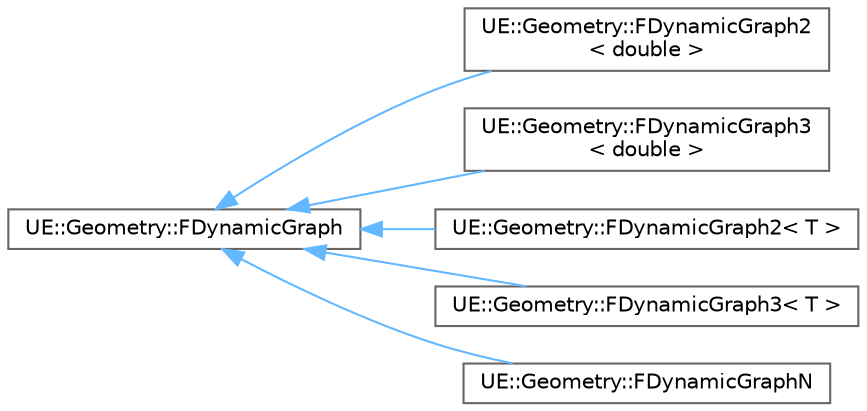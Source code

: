 digraph "Graphical Class Hierarchy"
{
 // INTERACTIVE_SVG=YES
 // LATEX_PDF_SIZE
  bgcolor="transparent";
  edge [fontname=Helvetica,fontsize=10,labelfontname=Helvetica,labelfontsize=10];
  node [fontname=Helvetica,fontsize=10,shape=box,height=0.2,width=0.4];
  rankdir="LR";
  Node0 [id="Node000000",label="UE::Geometry::FDynamicGraph",height=0.2,width=0.4,color="grey40", fillcolor="white", style="filled",URL="$d4/d80/classUE_1_1Geometry_1_1FDynamicGraph.html",tooltip=" "];
  Node0 -> Node1 [id="edge9118_Node000000_Node000001",dir="back",color="steelblue1",style="solid",tooltip=" "];
  Node1 [id="Node000001",label="UE::Geometry::FDynamicGraph2\l\< double \>",height=0.2,width=0.4,color="grey40", fillcolor="white", style="filled",URL="$d5/d56/classUE_1_1Geometry_1_1FDynamicGraph2.html",tooltip=" "];
  Node0 -> Node2 [id="edge9119_Node000000_Node000002",dir="back",color="steelblue1",style="solid",tooltip=" "];
  Node2 [id="Node000002",label="UE::Geometry::FDynamicGraph3\l\< double \>",height=0.2,width=0.4,color="grey40", fillcolor="white", style="filled",URL="$da/d71/classUE_1_1Geometry_1_1FDynamicGraph3.html",tooltip=" "];
  Node0 -> Node3 [id="edge9120_Node000000_Node000003",dir="back",color="steelblue1",style="solid",tooltip=" "];
  Node3 [id="Node000003",label="UE::Geometry::FDynamicGraph2\< T \>",height=0.2,width=0.4,color="grey40", fillcolor="white", style="filled",URL="$d5/d56/classUE_1_1Geometry_1_1FDynamicGraph2.html",tooltip=" "];
  Node0 -> Node4 [id="edge9121_Node000000_Node000004",dir="back",color="steelblue1",style="solid",tooltip=" "];
  Node4 [id="Node000004",label="UE::Geometry::FDynamicGraph3\< T \>",height=0.2,width=0.4,color="grey40", fillcolor="white", style="filled",URL="$da/d71/classUE_1_1Geometry_1_1FDynamicGraph3.html",tooltip=" "];
  Node0 -> Node5 [id="edge9122_Node000000_Node000005",dir="back",color="steelblue1",style="solid",tooltip=" "];
  Node5 [id="Node000005",label="UE::Geometry::FDynamicGraphN",height=0.2,width=0.4,color="grey40", fillcolor="white", style="filled",URL="$d2/d72/classUE_1_1Geometry_1_1FDynamicGraphN.html",tooltip="Implementation of DGraph that has no dimensionality, ie no data stored for vertices besides indices."];
}
